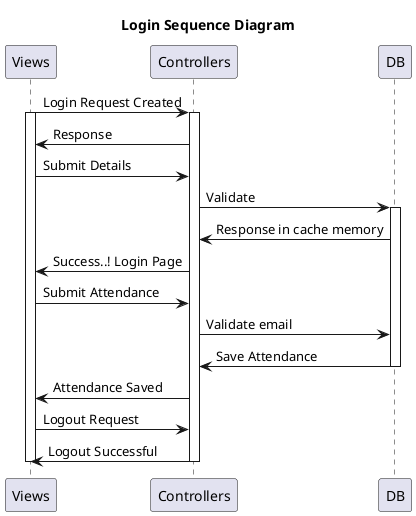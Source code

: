 @startuml
title Login Sequence Diagram
'Login
Views -> Controllers : Login Request Created
activate Controllers
activate Views
Controllers -> Views: Response
Views -> Controllers : Submit Details
Controllers -> DB : Validate
activate DB
DB -> Controllers : Response in cache memory
Controllers -> Views : Success..! Login Page
Views -> Controllers : Submit Attendance
Controllers -> DB : Validate email
DB -> Controllers : Save Attendance
deactivate DB
Controllers -> Views : Attendance Saved
Views -> Controllers : Logout Request
Controllers -> Views : Logout Successful
deactivate Controllers
deactivate Views
@enduml